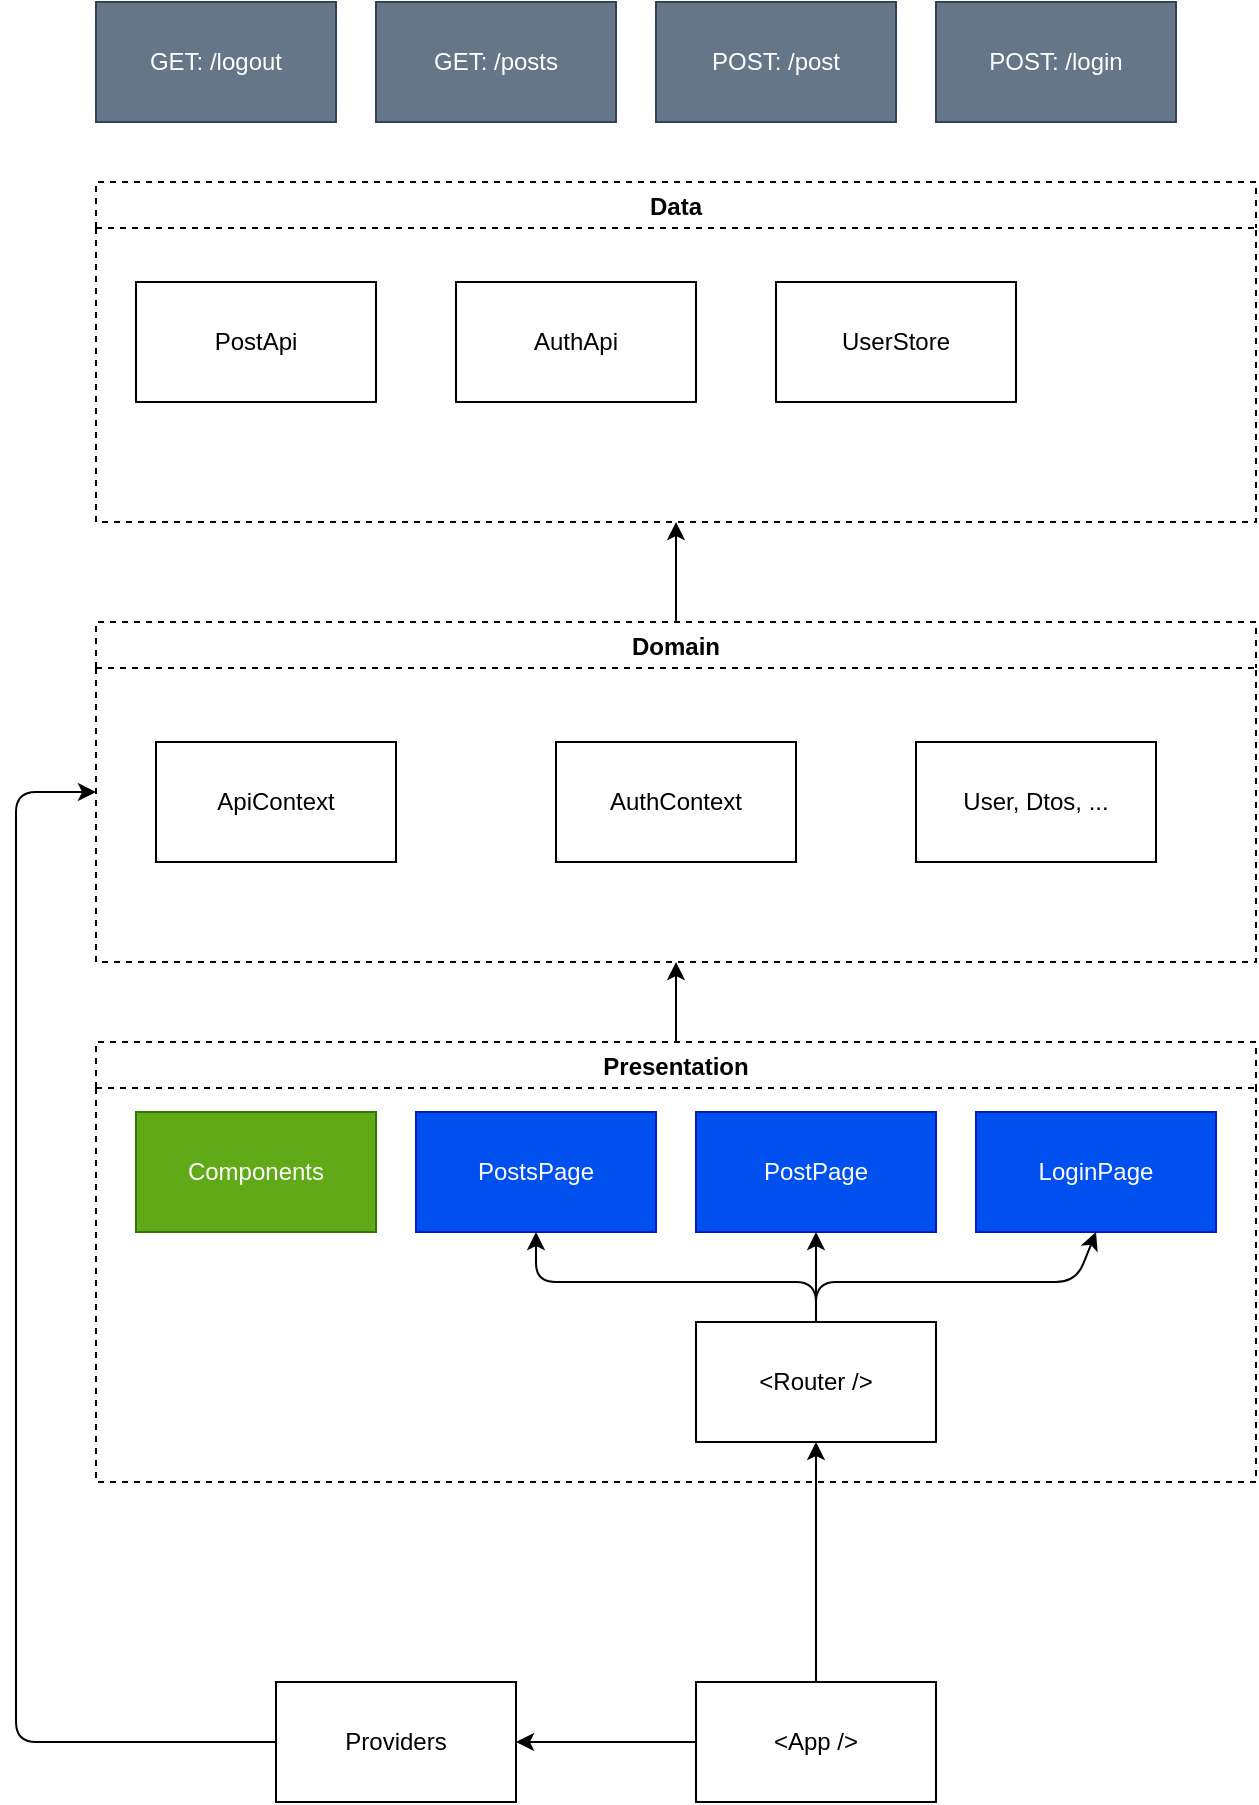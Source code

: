 <mxfile>
    <diagram id="xqJZt3TUjl5-3gc4wAjy" name="Page-1">
        <mxGraphModel dx="1692" dy="790" grid="1" gridSize="10" guides="1" tooltips="1" connect="1" arrows="1" fold="1" page="1" pageScale="1" pageWidth="827" pageHeight="1169" math="0" shadow="0">
            <root>
                <mxCell id="0"/>
                <mxCell id="1" parent="0"/>
                <mxCell id="17" value="GET: /posts" style="rounded=0;whiteSpace=wrap;html=1;fillColor=#647687;fontColor=#ffffff;strokeColor=#314354;" parent="1" vertex="1">
                    <mxGeometry x="220" y="20" width="120" height="60" as="geometry"/>
                </mxCell>
                <mxCell id="21" value="POST: /post" style="rounded=0;whiteSpace=wrap;html=1;fillColor=#647687;fontColor=#ffffff;strokeColor=#314354;" parent="1" vertex="1">
                    <mxGeometry x="360" y="20" width="120" height="60" as="geometry"/>
                </mxCell>
                <mxCell id="26" value="POST: /login" style="rounded=0;whiteSpace=wrap;html=1;fillColor=#647687;fontColor=#ffffff;strokeColor=#314354;" parent="1" vertex="1">
                    <mxGeometry x="500" y="20" width="120" height="60" as="geometry"/>
                </mxCell>
                <mxCell id="34" value="GET: /logout" style="rounded=0;whiteSpace=wrap;html=1;fillColor=#647687;fontColor=#ffffff;strokeColor=#314354;" parent="1" vertex="1">
                    <mxGeometry x="80" y="20" width="120" height="60" as="geometry"/>
                </mxCell>
                <mxCell id="66" value="Data" style="swimlane;dashed=1;fillColor=default;" parent="1" vertex="1">
                    <mxGeometry x="80" y="110" width="580" height="170" as="geometry"/>
                </mxCell>
                <mxCell id="91" value="PostApi" style="rounded=0;whiteSpace=wrap;html=1;fillColor=default;" parent="66" vertex="1">
                    <mxGeometry x="20" y="50" width="120" height="60" as="geometry"/>
                </mxCell>
                <mxCell id="92" value="AuthApi" style="rounded=0;whiteSpace=wrap;html=1;fillColor=default;" parent="66" vertex="1">
                    <mxGeometry x="180" y="50" width="120" height="60" as="geometry"/>
                </mxCell>
                <mxCell id="93" value="UserStore" style="rounded=0;whiteSpace=wrap;html=1;fillColor=default;" parent="66" vertex="1">
                    <mxGeometry x="340" y="50" width="120" height="60" as="geometry"/>
                </mxCell>
                <mxCell id="95" style="edgeStyle=none;html=1;entryX=0.5;entryY=1;entryDx=0;entryDy=0;" edge="1" parent="1" source="67" target="66">
                    <mxGeometry relative="1" as="geometry"/>
                </mxCell>
                <mxCell id="67" value="Domain" style="swimlane;dashed=1;fillColor=default;startSize=23;" parent="1" vertex="1">
                    <mxGeometry x="80" y="330" width="580" height="170" as="geometry"/>
                </mxCell>
                <mxCell id="86" value="ApiContext" style="rounded=0;whiteSpace=wrap;html=1;fillColor=default;" parent="67" vertex="1">
                    <mxGeometry x="30" y="60" width="120" height="60" as="geometry"/>
                </mxCell>
                <mxCell id="87" value="AuthContext" style="rounded=0;whiteSpace=wrap;html=1;fillColor=default;" parent="67" vertex="1">
                    <mxGeometry x="230" y="60" width="120" height="60" as="geometry"/>
                </mxCell>
                <mxCell id="88" value="User, Dtos, ..." style="rounded=0;whiteSpace=wrap;html=1;fillColor=default;" parent="67" vertex="1">
                    <mxGeometry x="410" y="60" width="120" height="60" as="geometry"/>
                </mxCell>
                <mxCell id="94" value="" style="edgeStyle=none;html=1;exitX=0.5;exitY=0;exitDx=0;exitDy=0;entryX=0.5;entryY=1;entryDx=0;entryDy=0;" edge="1" parent="1" source="68" target="67">
                    <mxGeometry relative="1" as="geometry"/>
                </mxCell>
                <mxCell id="68" value="Presentation" style="swimlane;dashed=1;fillColor=default;" parent="1" vertex="1">
                    <mxGeometry x="80" y="540" width="580" height="220" as="geometry"/>
                </mxCell>
                <mxCell id="70" value="Components" style="rounded=0;whiteSpace=wrap;html=1;fillColor=#60a917;fontColor=#ffffff;strokeColor=#2D7600;" parent="68" vertex="1">
                    <mxGeometry x="20" y="35" width="120" height="60" as="geometry"/>
                </mxCell>
                <mxCell id="71" value="PostsPage" style="rounded=0;whiteSpace=wrap;html=1;fontSize=12;strokeColor=#001DBC;fillColor=#0050ef;fontColor=#ffffff;" parent="68" vertex="1">
                    <mxGeometry x="160" y="35" width="120" height="60" as="geometry"/>
                </mxCell>
                <mxCell id="72" value="PostPage" style="rounded=0;whiteSpace=wrap;html=1;fontSize=12;strokeColor=#001DBC;fillColor=#0050ef;fontColor=#ffffff;" parent="68" vertex="1">
                    <mxGeometry x="300" y="35" width="120" height="60" as="geometry"/>
                </mxCell>
                <mxCell id="73" value="LoginPage" style="rounded=0;whiteSpace=wrap;html=1;fontSize=12;strokeColor=#001DBC;fillColor=#0050ef;fontColor=#ffffff;" parent="68" vertex="1">
                    <mxGeometry x="440" y="35" width="120" height="60" as="geometry"/>
                </mxCell>
                <mxCell id="79" value="" style="edgeStyle=none;html=1;" parent="68" source="74" target="72" edge="1">
                    <mxGeometry relative="1" as="geometry"/>
                </mxCell>
                <mxCell id="80" style="edgeStyle=none;html=1;entryX=0.5;entryY=1;entryDx=0;entryDy=0;" parent="68" target="71" edge="1">
                    <mxGeometry relative="1" as="geometry">
                        <mxPoint x="360" y="140" as="sourcePoint"/>
                        <Array as="points">
                            <mxPoint x="360" y="120"/>
                            <mxPoint x="220" y="120"/>
                        </Array>
                    </mxGeometry>
                </mxCell>
                <mxCell id="81" style="edgeStyle=none;html=1;entryX=0.5;entryY=1;entryDx=0;entryDy=0;" parent="68" target="73" edge="1">
                    <mxGeometry relative="1" as="geometry">
                        <mxPoint x="360" y="140" as="sourcePoint"/>
                        <Array as="points">
                            <mxPoint x="360" y="120"/>
                            <mxPoint x="490" y="120"/>
                        </Array>
                    </mxGeometry>
                </mxCell>
                <mxCell id="74" value="&amp;lt;Router /&amp;gt;" style="rounded=0;whiteSpace=wrap;html=1;fillColor=default;" parent="68" vertex="1">
                    <mxGeometry x="300" y="140" width="120" height="60" as="geometry"/>
                </mxCell>
                <mxCell id="99" value="" style="edgeStyle=none;html=1;" edge="1" parent="1" source="82" target="96">
                    <mxGeometry relative="1" as="geometry"/>
                </mxCell>
                <mxCell id="100" style="edgeStyle=none;html=1;entryX=0.5;entryY=1;entryDx=0;entryDy=0;" edge="1" parent="1" source="82" target="74">
                    <mxGeometry relative="1" as="geometry"/>
                </mxCell>
                <mxCell id="82" value="&amp;lt;App /&amp;gt;" style="rounded=0;whiteSpace=wrap;html=1;fillColor=default;" parent="1" vertex="1">
                    <mxGeometry x="380" y="860" width="120" height="60" as="geometry"/>
                </mxCell>
                <mxCell id="98" style="edgeStyle=none;html=1;entryX=0;entryY=0.5;entryDx=0;entryDy=0;" edge="1" parent="1" source="96" target="67">
                    <mxGeometry relative="1" as="geometry">
                        <Array as="points">
                            <mxPoint x="40" y="890"/>
                            <mxPoint x="40" y="415"/>
                        </Array>
                    </mxGeometry>
                </mxCell>
                <mxCell id="96" value="Providers" style="rounded=0;whiteSpace=wrap;html=1;" vertex="1" parent="1">
                    <mxGeometry x="170" y="860" width="120" height="60" as="geometry"/>
                </mxCell>
            </root>
        </mxGraphModel>
    </diagram>
</mxfile>